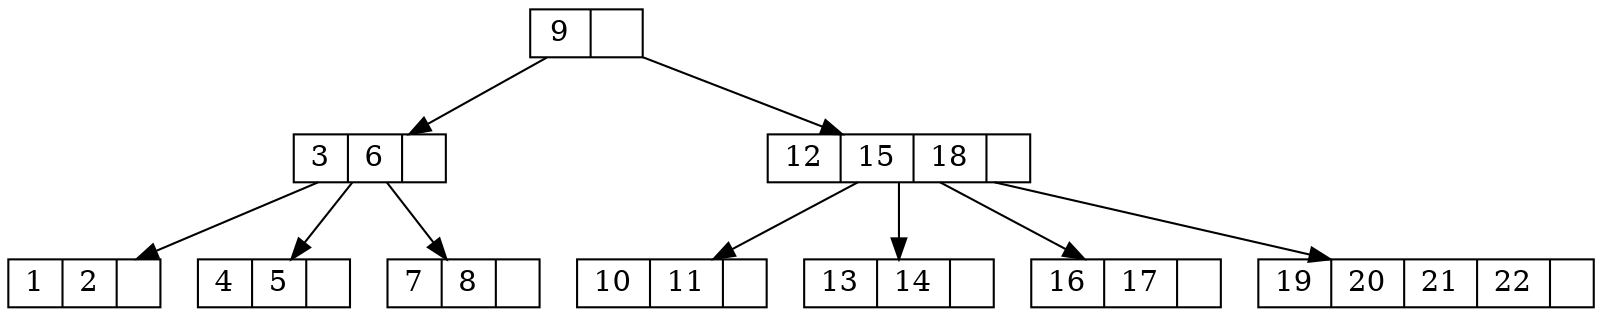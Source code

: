 digraph G {
 node [shape = record,height=.1];9->3;
3->1;
3->4;
3->7;
9->12;
12->10;
12->13;
12->16;
12->19;
9[label = "<f0>9|"];
3[label = "<f0>3|<f1>6|"];
1[label = "<f0>1|<f1>2|"];
4[label = "<f0>4|<f1>5|"];
7[label = "<f0>7|<f1>8|"];
12[label = "<f0>12|<f1>15|<f2>18|"];
10[label = "<f0>10|<f1>11|"];
13[label = "<f0>13|<f1>14|"];
16[label = "<f0>16|<f1>17|"];
19[label = "<f0>19|<f1>20|<f2>21|<f3>22|"];
}